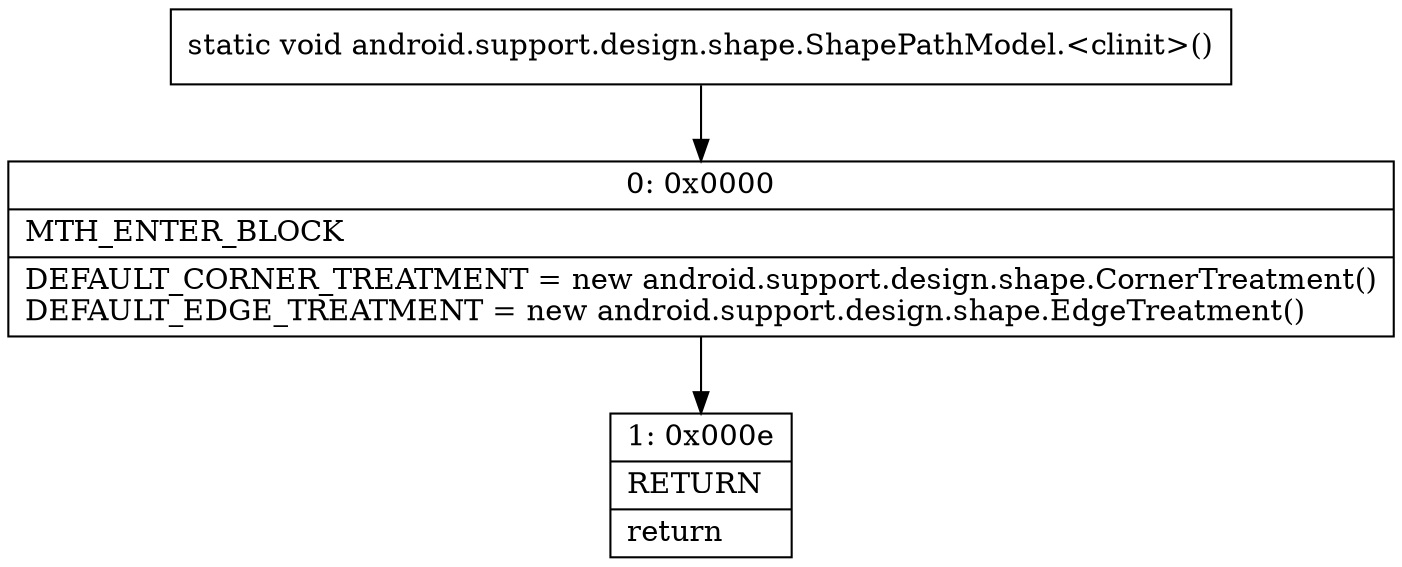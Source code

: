 digraph "CFG forandroid.support.design.shape.ShapePathModel.\<clinit\>()V" {
Node_0 [shape=record,label="{0\:\ 0x0000|MTH_ENTER_BLOCK\l|DEFAULT_CORNER_TREATMENT = new android.support.design.shape.CornerTreatment()\lDEFAULT_EDGE_TREATMENT = new android.support.design.shape.EdgeTreatment()\l}"];
Node_1 [shape=record,label="{1\:\ 0x000e|RETURN\l|return\l}"];
MethodNode[shape=record,label="{static void android.support.design.shape.ShapePathModel.\<clinit\>() }"];
MethodNode -> Node_0;
Node_0 -> Node_1;
}

